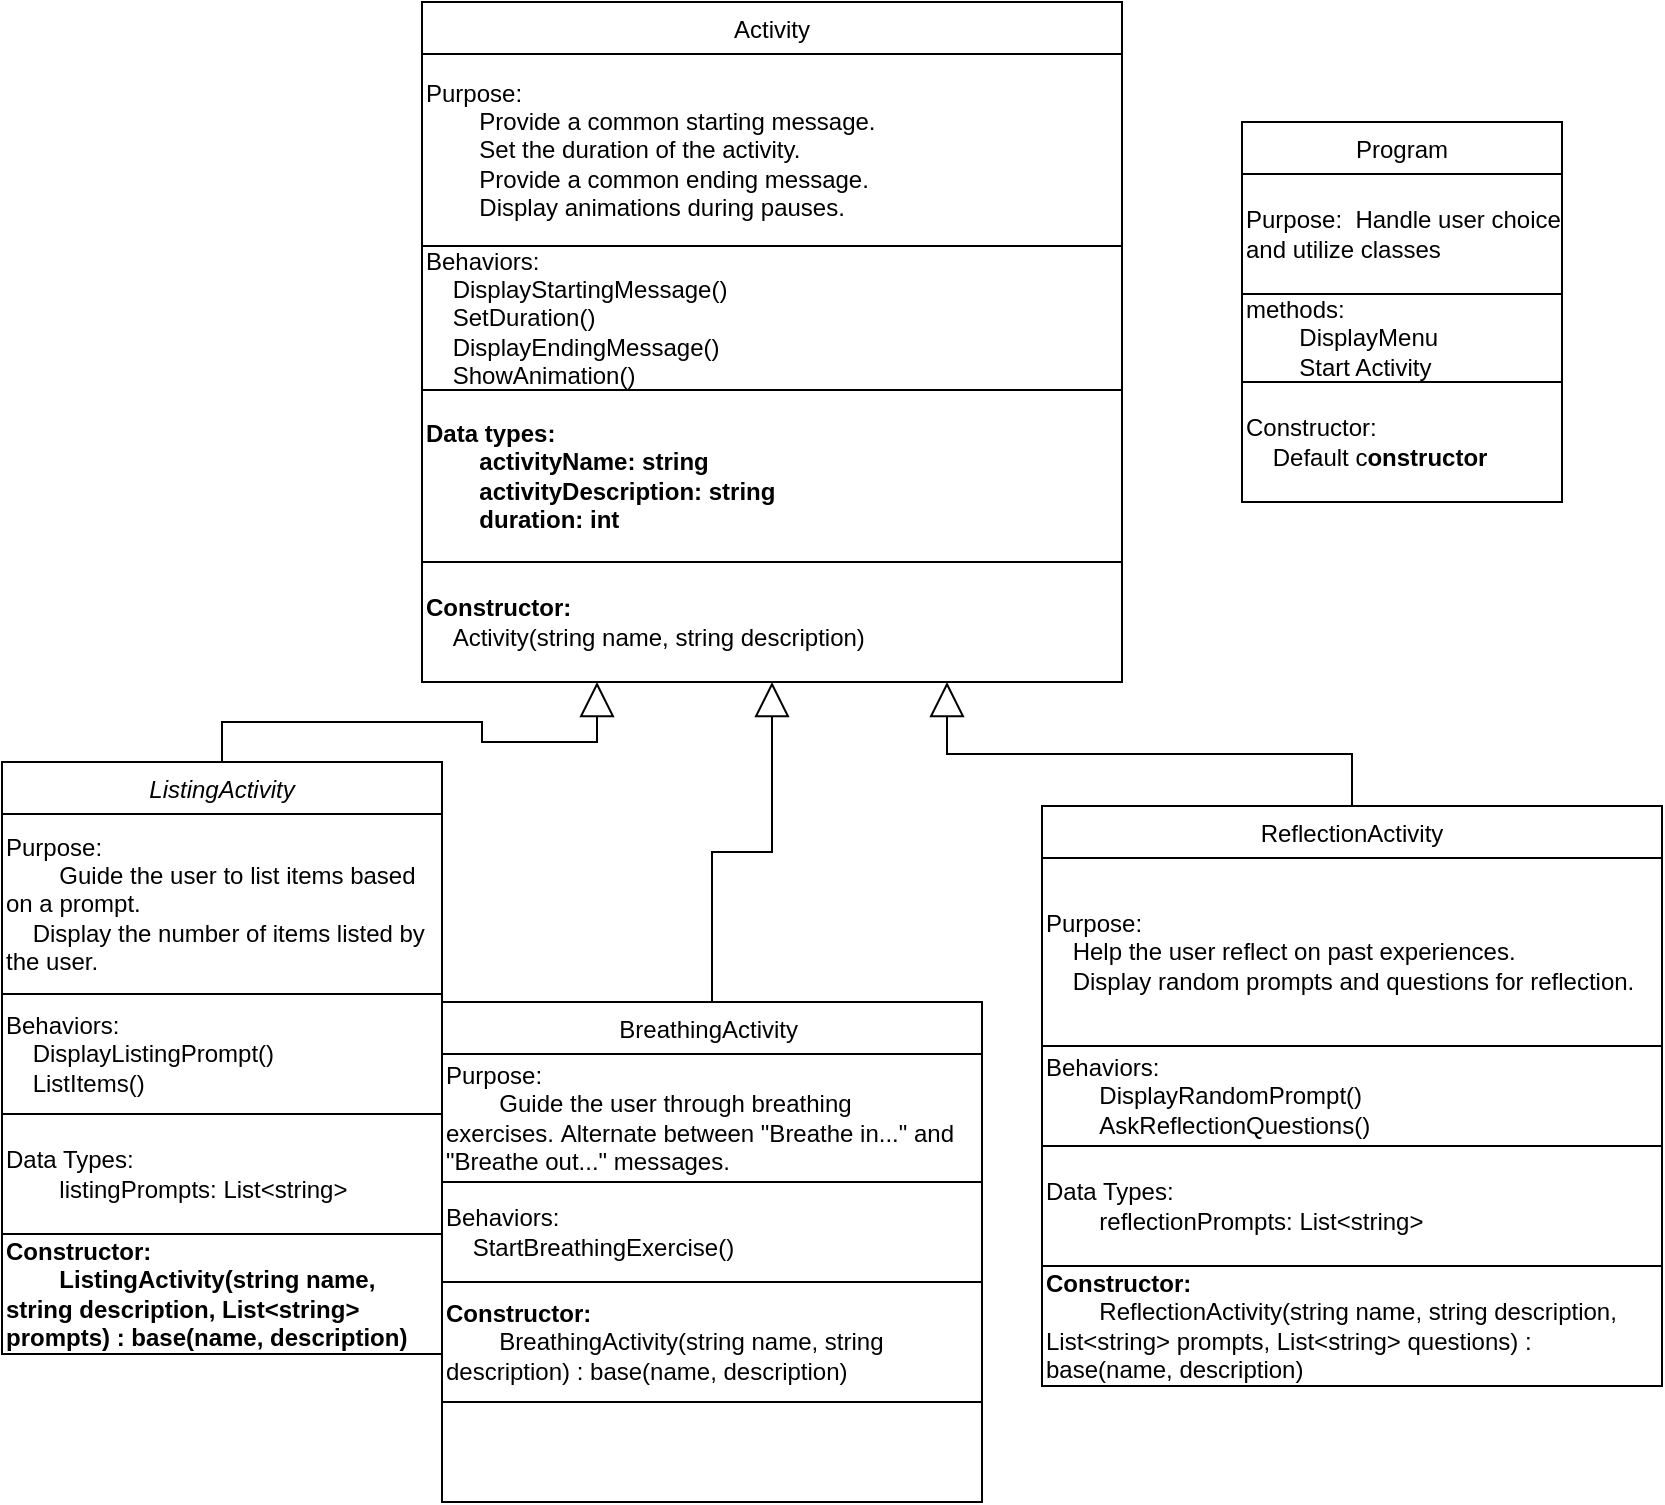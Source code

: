 <mxfile version="22.0.8" type="device">
  <diagram id="C5RBs43oDa-KdzZeNtuy" name="Page-1">
    <mxGraphModel dx="1434" dy="772" grid="1" gridSize="10" guides="1" tooltips="1" connect="1" arrows="1" fold="1" page="1" pageScale="1" pageWidth="827" pageHeight="1169" math="0" shadow="0">
      <root>
        <mxCell id="WIyWlLk6GJQsqaUBKTNV-0" />
        <mxCell id="WIyWlLk6GJQsqaUBKTNV-1" parent="WIyWlLk6GJQsqaUBKTNV-0" />
        <mxCell id="zkfFHV4jXpPFQw0GAbJ--0" value="ListingActivity " style="swimlane;fontStyle=2;align=center;verticalAlign=top;childLayout=stackLayout;horizontal=1;startSize=26;horizontalStack=0;resizeParent=1;resizeLast=0;collapsible=1;marginBottom=0;rounded=0;shadow=0;strokeWidth=1;" parent="WIyWlLk6GJQsqaUBKTNV-1" vertex="1">
          <mxGeometry x="20" y="380" width="220" height="296" as="geometry">
            <mxRectangle x="230" y="140" width="160" height="26" as="alternateBounds" />
          </mxGeometry>
        </mxCell>
        <mxCell id="CghOZJPsOXeysqv0BFEc-24" value="Purpose:&lt;br&gt;&lt;span style=&quot;white-space: pre;&quot;&gt;&#x9;&lt;/span&gt;Guide the user to list items based on a prompt.&lt;div&gt;&amp;nbsp; &amp;nbsp; Display the number of items listed by the user.&lt;/div&gt;" style="rounded=0;whiteSpace=wrap;html=1;align=left;" vertex="1" parent="zkfFHV4jXpPFQw0GAbJ--0">
          <mxGeometry y="26" width="220" height="90" as="geometry" />
        </mxCell>
        <mxCell id="CghOZJPsOXeysqv0BFEc-30" value="&lt;div&gt;Behaviors:&lt;/div&gt;&lt;div&gt;&amp;nbsp; &amp;nbsp; DisplayListingPrompt()&lt;/div&gt;&lt;div&gt;&amp;nbsp; &amp;nbsp; ListItems()&lt;/div&gt;" style="whiteSpace=wrap;html=1;align=left;" vertex="1" parent="zkfFHV4jXpPFQw0GAbJ--0">
          <mxGeometry y="116" width="220" height="60" as="geometry" />
        </mxCell>
        <mxCell id="CghOZJPsOXeysqv0BFEc-37" value="Data Types:&lt;br&gt;&lt;span style=&quot;white-space: pre;&quot;&gt;&#x9;&lt;/span&gt;listingPrompts: List&amp;lt;string&amp;gt;" style="whiteSpace=wrap;html=1;align=left;" vertex="1" parent="zkfFHV4jXpPFQw0GAbJ--0">
          <mxGeometry y="176" width="220" height="60" as="geometry" />
        </mxCell>
        <mxCell id="CghOZJPsOXeysqv0BFEc-38" value="&lt;b&gt;Constructor:&lt;/b&gt;&lt;br&gt;&lt;b&gt;&lt;span style=&quot;white-space: pre;&quot;&gt;&#x9;&lt;/span&gt;ListingActivity(string name, string description, List&amp;lt;string&amp;gt; prompts) : base(name, description)&lt;/b&gt;&lt;span style=&quot;font-weight: bold;&quot;&gt;&lt;span style=&quot;white-space: pre;&quot;&gt;&amp;nbsp;&amp;nbsp;&amp;nbsp;&amp;nbsp;&lt;/span&gt;&lt;/span&gt;" style="whiteSpace=wrap;html=1;align=left;" vertex="1" parent="zkfFHV4jXpPFQw0GAbJ--0">
          <mxGeometry y="236" width="220" height="60" as="geometry" />
        </mxCell>
        <mxCell id="zkfFHV4jXpPFQw0GAbJ--6" value="BreathingActivity " style="swimlane;fontStyle=0;align=center;verticalAlign=top;childLayout=stackLayout;horizontal=1;startSize=26;horizontalStack=0;resizeParent=1;resizeLast=0;collapsible=1;marginBottom=0;rounded=0;shadow=0;strokeWidth=1;" parent="WIyWlLk6GJQsqaUBKTNV-1" vertex="1">
          <mxGeometry x="240" y="500" width="270" height="250" as="geometry">
            <mxRectangle x="130" y="380" width="160" height="26" as="alternateBounds" />
          </mxGeometry>
        </mxCell>
        <mxCell id="CghOZJPsOXeysqv0BFEc-13" value="Purpose:&lt;br&gt;&lt;span style=&quot;white-space: pre;&quot;&gt;&#x9;&lt;/span&gt;Guide the user through breathing exercises.&amp;nbsp;&lt;span style=&quot;background-color: initial;&quot;&gt;Alternate between &quot;Breathe in...&quot; and &quot;Breathe out...&quot; messages.&lt;/span&gt;" style="rounded=0;whiteSpace=wrap;html=1;align=left;" vertex="1" parent="zkfFHV4jXpPFQw0GAbJ--6">
          <mxGeometry y="26" width="270" height="64" as="geometry" />
        </mxCell>
        <mxCell id="CghOZJPsOXeysqv0BFEc-28" value="Behaviors:&lt;br&gt;&lt;span style=&quot;&quot;&gt;&lt;span style=&quot;white-space: pre;&quot;&gt;&amp;nbsp;&amp;nbsp;&amp;nbsp;&amp;nbsp;&lt;/span&gt;&lt;/span&gt;StartBreathingExercise()" style="rounded=0;whiteSpace=wrap;html=1;align=left;" vertex="1" parent="zkfFHV4jXpPFQw0GAbJ--6">
          <mxGeometry y="90" width="270" height="50" as="geometry" />
        </mxCell>
        <mxCell id="CghOZJPsOXeysqv0BFEc-40" value="&lt;strong&gt;Constructor:&lt;br&gt;&lt;/strong&gt;&lt;span style=&quot;white-space: pre;&quot;&gt;&#x9;&lt;/span&gt;BreathingActivity(string name, string description) : base(name, description)" style="whiteSpace=wrap;html=1;align=left;" vertex="1" parent="zkfFHV4jXpPFQw0GAbJ--6">
          <mxGeometry y="140" width="270" height="60" as="geometry" />
        </mxCell>
        <mxCell id="RgENuSNTIzKOygKHR2Vr-10" style="edgeStyle=orthogonalEdgeStyle;rounded=0;orthogonalLoop=1;jettySize=auto;html=1;exitX=0.5;exitY=0;exitDx=0;exitDy=0;entryX=0.75;entryY=1;entryDx=0;entryDy=0;endArrow=block;endFill=0;endSize=15;" parent="WIyWlLk6GJQsqaUBKTNV-1" source="zkfFHV4jXpPFQw0GAbJ--13" target="RgENuSNTIzKOygKHR2Vr-3" edge="1">
          <mxGeometry relative="1" as="geometry">
            <mxPoint x="380" y="325.5" as="targetPoint" />
            <mxPoint x="650" y="569.5" as="sourcePoint" />
          </mxGeometry>
        </mxCell>
        <mxCell id="zkfFHV4jXpPFQw0GAbJ--13" value="ReflectionActivity " style="swimlane;fontStyle=0;align=center;verticalAlign=top;childLayout=stackLayout;horizontal=1;startSize=26;horizontalStack=0;resizeParent=1;resizeLast=0;collapsible=1;marginBottom=0;rounded=0;shadow=0;strokeWidth=1;" parent="WIyWlLk6GJQsqaUBKTNV-1" vertex="1">
          <mxGeometry x="540" y="402" width="310" height="290" as="geometry">
            <mxRectangle x="340" y="380" width="170" height="26" as="alternateBounds" />
          </mxGeometry>
        </mxCell>
        <mxCell id="CghOZJPsOXeysqv0BFEc-17" value="Purpose:&amp;nbsp;&lt;br&gt;&lt;div&gt;&amp;nbsp; &amp;nbsp; Help the user reflect on past experiences.&lt;/div&gt;&lt;div&gt;&amp;nbsp; &amp;nbsp; Display random prompts and questions for reflection.&lt;/div&gt;" style="rounded=0;whiteSpace=wrap;html=1;align=left;" vertex="1" parent="zkfFHV4jXpPFQw0GAbJ--13">
          <mxGeometry y="26" width="310" height="94" as="geometry" />
        </mxCell>
        <mxCell id="CghOZJPsOXeysqv0BFEc-29" value="Behaviors:&lt;br&gt;&lt;span style=&quot;&quot;&gt;&lt;span style=&quot;&quot;&gt;&amp;nbsp;&amp;nbsp;&amp;nbsp;&amp;nbsp;&lt;/span&gt;&lt;/span&gt; &lt;span style=&quot;white-space: pre;&quot;&gt;&#x9;&lt;/span&gt;DisplayRandomPrompt()&lt;br&gt;&lt;span style=&quot;white-space: pre;&quot;&gt;&#x9;&lt;/span&gt;AskReflectionQuestions()" style="rounded=0;whiteSpace=wrap;html=1;align=left;" vertex="1" parent="zkfFHV4jXpPFQw0GAbJ--13">
          <mxGeometry y="120" width="310" height="50" as="geometry" />
        </mxCell>
        <mxCell id="CghOZJPsOXeysqv0BFEc-36" value="Data Types:&lt;br&gt;&lt;span style=&quot;white-space: pre;&quot;&gt;&#x9;&lt;/span&gt;reflectionPrompts: List&amp;lt;string&amp;gt;" style="whiteSpace=wrap;html=1;align=left;" vertex="1" parent="zkfFHV4jXpPFQw0GAbJ--13">
          <mxGeometry y="170" width="310" height="60" as="geometry" />
        </mxCell>
        <mxCell id="CghOZJPsOXeysqv0BFEc-39" value="&lt;strong&gt;Constructor:&lt;br&gt;&lt;/strong&gt;&lt;span style=&quot;white-space: pre;&quot;&gt;&#x9;&lt;/span&gt;ReflectionActivity(string name, string description, List&amp;lt;string&amp;gt; prompts, List&amp;lt;string&amp;gt; questions) : base(name, description)" style="whiteSpace=wrap;html=1;align=left;" vertex="1" parent="zkfFHV4jXpPFQw0GAbJ--13">
          <mxGeometry y="230" width="310" height="60" as="geometry" />
        </mxCell>
        <mxCell id="zkfFHV4jXpPFQw0GAbJ--17" value="Program" style="swimlane;fontStyle=0;align=center;verticalAlign=top;childLayout=stackLayout;horizontal=1;startSize=26;horizontalStack=0;resizeParent=1;resizeLast=0;collapsible=1;marginBottom=0;rounded=0;shadow=0;strokeWidth=1;" parent="WIyWlLk6GJQsqaUBKTNV-1" vertex="1">
          <mxGeometry x="640" y="60" width="160" height="190" as="geometry">
            <mxRectangle x="550" y="140" width="160" height="26" as="alternateBounds" />
          </mxGeometry>
        </mxCell>
        <mxCell id="CghOZJPsOXeysqv0BFEc-14" value="Purpose:&amp;nbsp; Handle user choice and utilize classes" style="rounded=0;whiteSpace=wrap;html=1;align=left;" vertex="1" parent="zkfFHV4jXpPFQw0GAbJ--17">
          <mxGeometry y="26" width="160" height="60" as="geometry" />
        </mxCell>
        <mxCell id="RgENuSNTIzKOygKHR2Vr-20" value="methods:&lt;br&gt;&lt;span style=&quot;white-space: pre;&quot;&gt;&#x9;&lt;/span&gt;DisplayMenu&lt;br&gt;&lt;span style=&quot;white-space: pre;&quot;&gt;&#x9;&lt;/span&gt;Start Activity" style="whiteSpace=wrap;html=1;align=left;" parent="zkfFHV4jXpPFQw0GAbJ--17" vertex="1">
          <mxGeometry y="86" width="160" height="44" as="geometry" />
        </mxCell>
        <mxCell id="CghOZJPsOXeysqv0BFEc-42" value="Constructor:&lt;br&gt;&lt;span style=&quot;&quot;&gt;&lt;span style=&quot;&quot;&gt;&amp;nbsp;&amp;nbsp;&amp;nbsp;&amp;nbsp;D&lt;/span&gt;&lt;/span&gt;efault c&lt;strong style=&quot;border-color: var(--border-color);&quot;&gt;onstructor&lt;/strong&gt;" style="whiteSpace=wrap;html=1;align=left;" vertex="1" parent="zkfFHV4jXpPFQw0GAbJ--17">
          <mxGeometry y="130" width="160" height="60" as="geometry" />
        </mxCell>
        <mxCell id="RgENuSNTIzKOygKHR2Vr-3" value="Activity" style="swimlane;fontStyle=0;align=center;verticalAlign=top;childLayout=stackLayout;horizontal=1;startSize=26;horizontalStack=0;resizeParent=1;resizeLast=0;collapsible=1;marginBottom=0;rounded=0;shadow=0;strokeWidth=1;" parent="WIyWlLk6GJQsqaUBKTNV-1" vertex="1">
          <mxGeometry x="230" width="350" height="340" as="geometry">
            <mxRectangle x="550" y="140" width="160" height="26" as="alternateBounds" />
          </mxGeometry>
        </mxCell>
        <mxCell id="CghOZJPsOXeysqv0BFEc-12" value="Purpose:&lt;br&gt;&lt;span style=&quot;white-space: pre;&quot;&gt;&#x9;&lt;/span&gt;Provide a common starting message.&lt;div&gt;&lt;span style=&quot;white-space: pre;&quot;&gt;&#x9;&lt;/span&gt;Set the duration of the activity.&lt;/div&gt;&lt;div&gt;&lt;span style=&quot;white-space: pre;&quot;&gt;&#x9;&lt;/span&gt;Provide a common ending message.&lt;/div&gt;&lt;div&gt;&lt;span style=&quot;white-space: pre;&quot;&gt;&#x9;&lt;/span&gt;Display animations during pauses.&lt;/div&gt;" style="rounded=0;whiteSpace=wrap;html=1;align=left;" vertex="1" parent="RgENuSNTIzKOygKHR2Vr-3">
          <mxGeometry y="26" width="350" height="96" as="geometry" />
        </mxCell>
        <mxCell id="CghOZJPsOXeysqv0BFEc-25" value="Behaviors:&lt;br&gt;&lt;div&gt;&amp;nbsp; &amp;nbsp; DisplayStartingMessage()&lt;/div&gt;&lt;div&gt;&amp;nbsp; &amp;nbsp; SetDuration()&lt;/div&gt;&lt;div&gt;&amp;nbsp; &amp;nbsp; DisplayEndingMessage()&lt;/div&gt;&lt;div&gt;&amp;nbsp; &amp;nbsp; ShowAnimation()&lt;/div&gt;" style="rounded=0;whiteSpace=wrap;html=1;align=left;" vertex="1" parent="RgENuSNTIzKOygKHR2Vr-3">
          <mxGeometry y="122" width="350" height="72" as="geometry" />
        </mxCell>
        <mxCell id="CghOZJPsOXeysqv0BFEc-35" value="&lt;b&gt;Data types:&lt;/b&gt;&lt;br&gt;&#x9;&lt;span style=&quot;&quot;&gt;&lt;b&gt;    &lt;span style=&quot;white-space: pre;&quot;&gt;&#x9;&lt;/span&gt;activityName: string&lt;br&gt;&lt;span style=&quot;white-space: pre;&quot;&gt;&#x9;&lt;/span&gt;activityDescription: string&lt;br&gt;&lt;span style=&quot;white-space: pre;&quot;&gt;&#x9;&lt;/span&gt;duration: int&lt;/b&gt;&lt;/span&gt;&lt;br&gt;&#x9;" style="whiteSpace=wrap;html=1;align=left;" vertex="1" parent="RgENuSNTIzKOygKHR2Vr-3">
          <mxGeometry y="194" width="350" height="86" as="geometry" />
        </mxCell>
        <mxCell id="CghOZJPsOXeysqv0BFEc-41" value="&lt;strong&gt;Constructor:&lt;br&gt;&lt;span style=&quot;&quot;&gt;&lt;span style=&quot;white-space: pre;&quot;&gt;&amp;nbsp;&amp;nbsp;&amp;nbsp;&amp;nbsp;&lt;/span&gt;&lt;/span&gt;&lt;/strong&gt;Activity(string name, string description)" style="whiteSpace=wrap;html=1;align=left;" vertex="1" parent="RgENuSNTIzKOygKHR2Vr-3">
          <mxGeometry y="280" width="350" height="60" as="geometry" />
        </mxCell>
        <mxCell id="RgENuSNTIzKOygKHR2Vr-11" style="edgeStyle=orthogonalEdgeStyle;rounded=0;orthogonalLoop=1;jettySize=auto;html=1;exitX=0.5;exitY=0;exitDx=0;exitDy=0;endArrow=block;endFill=0;endSize=15;entryX=0.25;entryY=1;entryDx=0;entryDy=0;" parent="WIyWlLk6GJQsqaUBKTNV-1" source="zkfFHV4jXpPFQw0GAbJ--0" target="RgENuSNTIzKOygKHR2Vr-3" edge="1">
          <mxGeometry relative="1" as="geometry">
            <mxPoint x="470" y="570" as="targetPoint" />
            <mxPoint x="370" y="635" as="sourcePoint" />
          </mxGeometry>
        </mxCell>
        <mxCell id="RgENuSNTIzKOygKHR2Vr-12" style="edgeStyle=orthogonalEdgeStyle;rounded=0;orthogonalLoop=1;jettySize=auto;html=1;exitX=0.5;exitY=0;exitDx=0;exitDy=0;entryX=0.5;entryY=1;entryDx=0;entryDy=0;endArrow=block;endFill=0;endSize=15;" parent="WIyWlLk6GJQsqaUBKTNV-1" source="zkfFHV4jXpPFQw0GAbJ--6" target="RgENuSNTIzKOygKHR2Vr-3" edge="1">
          <mxGeometry relative="1" as="geometry">
            <mxPoint x="290" y="300" as="targetPoint" />
            <mxPoint x="230" y="484" as="sourcePoint" />
          </mxGeometry>
        </mxCell>
      </root>
    </mxGraphModel>
  </diagram>
</mxfile>

